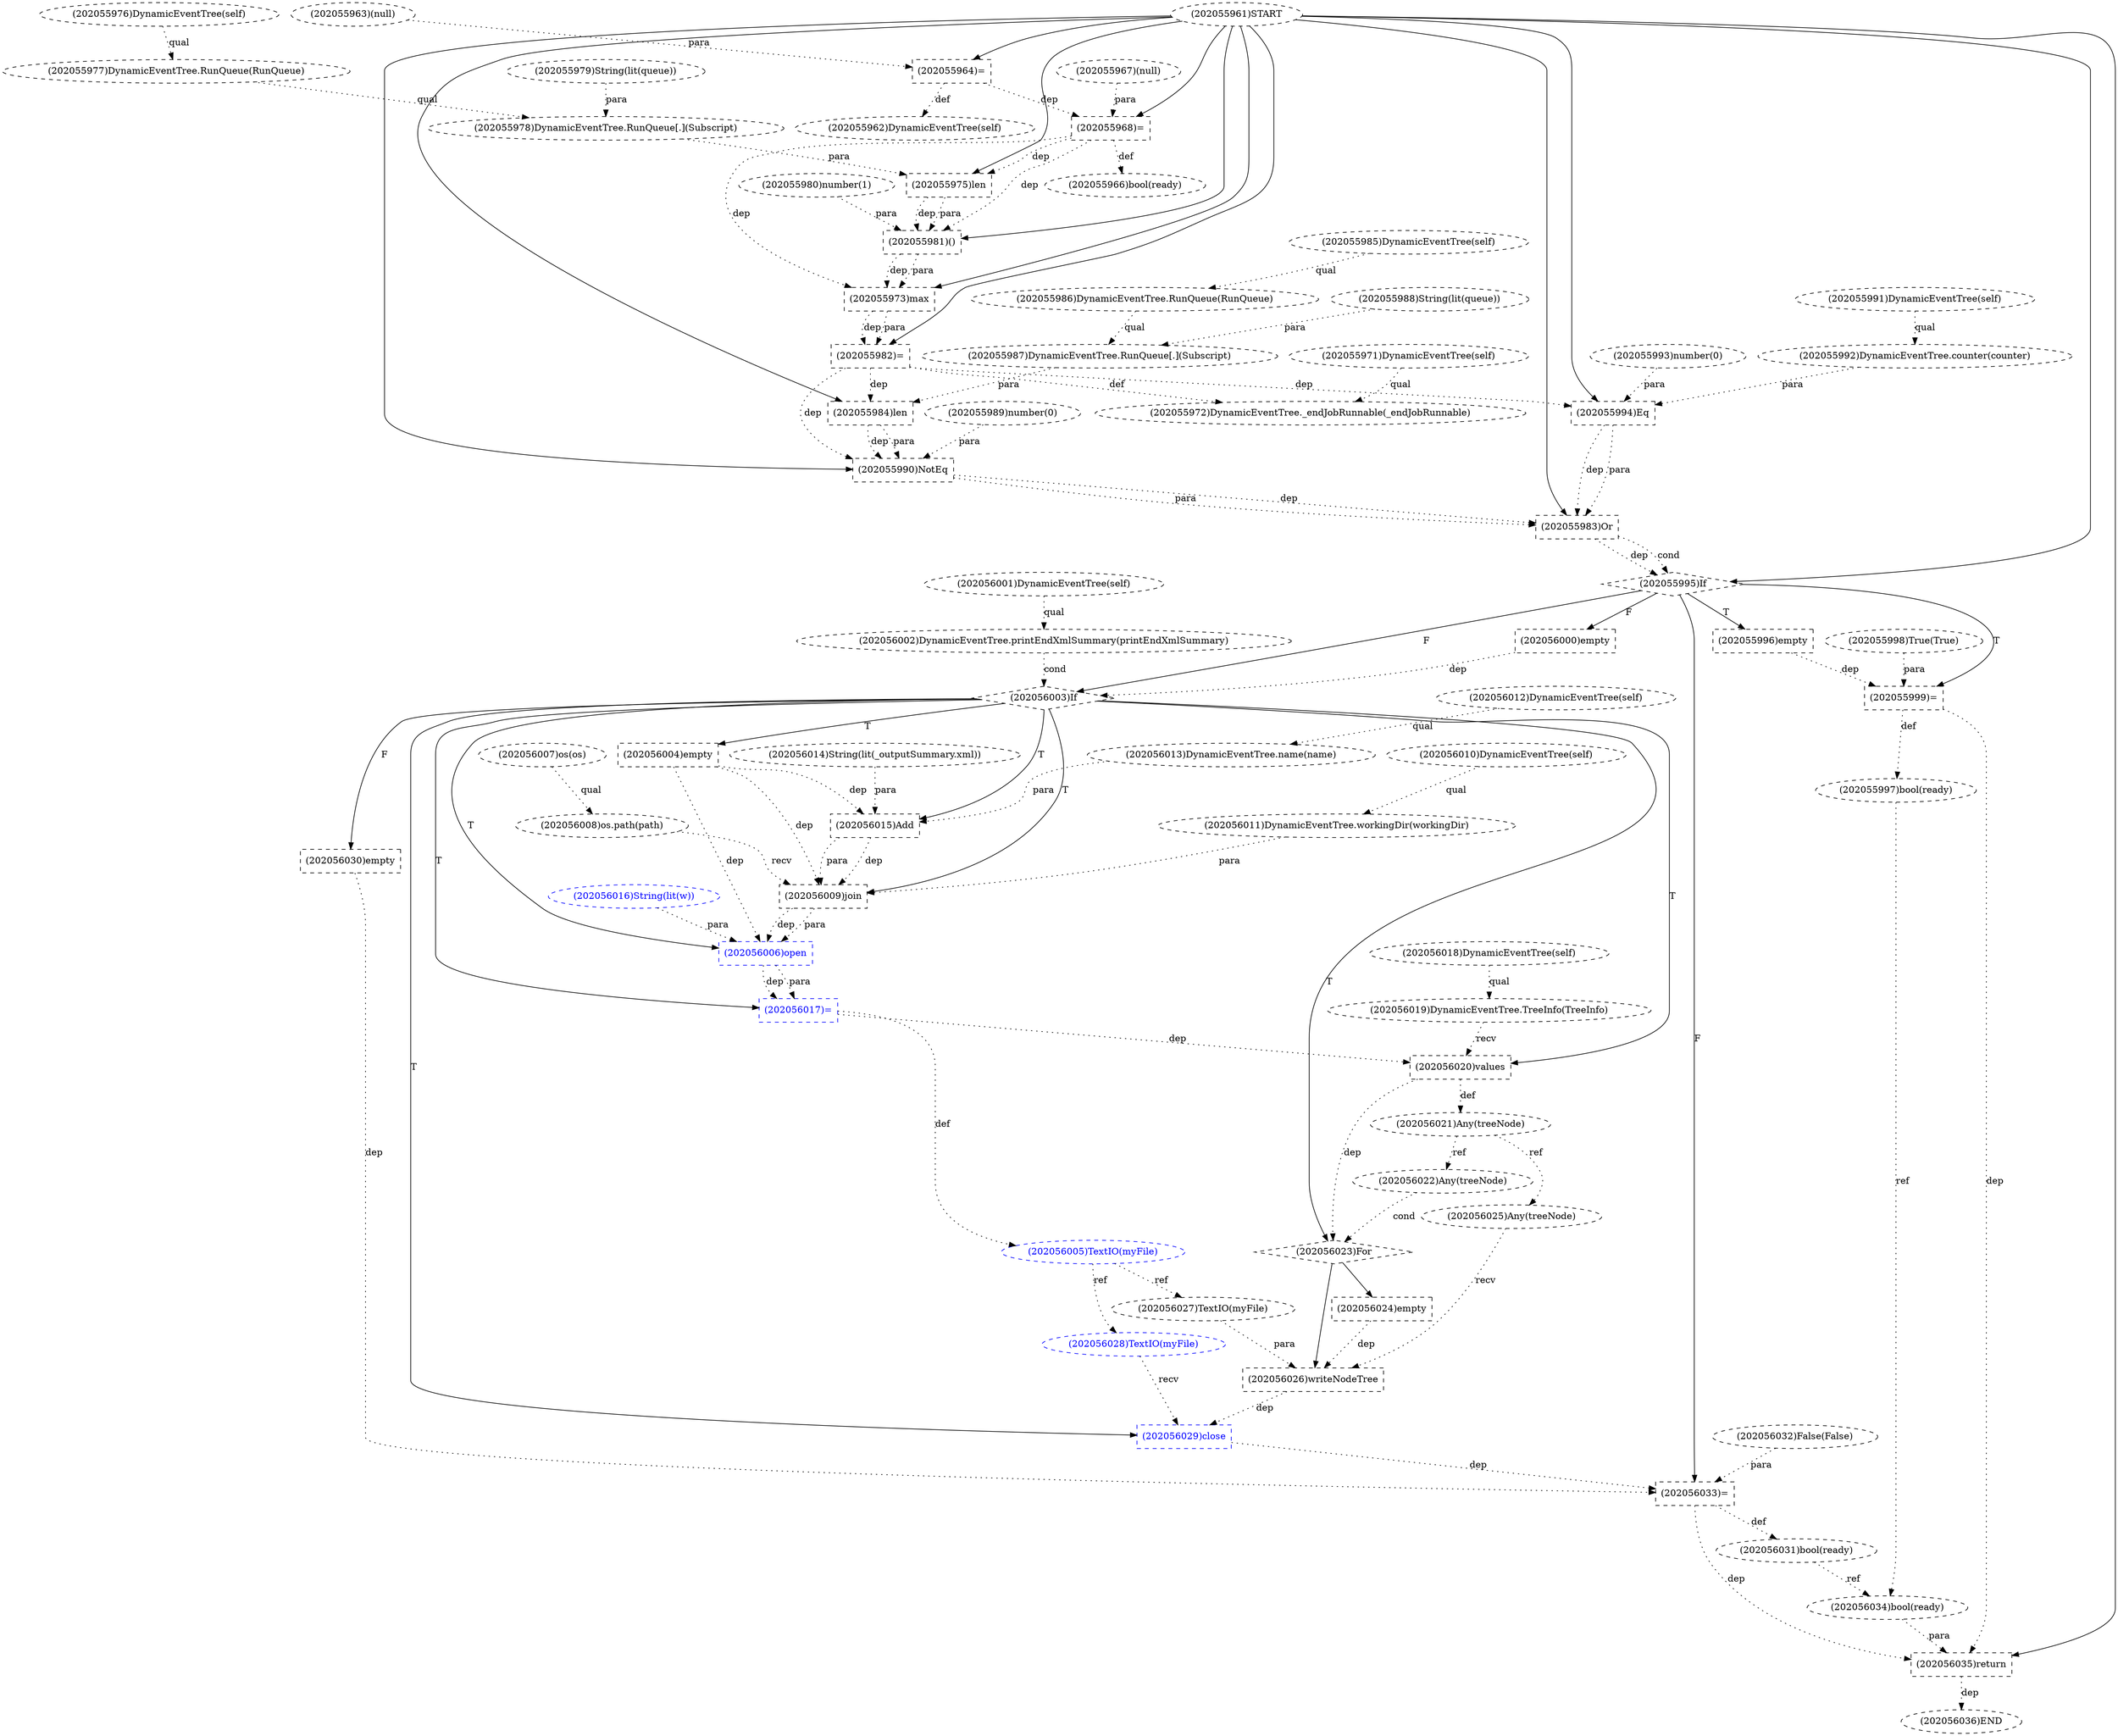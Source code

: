 digraph G {
1 [label="(202056015)Add" shape=box style=dashed]
2 [label="(202056006)open" shape=box style=dashed color=blue fontcolor=blue]
3 [label="(202055981)()" shape=box style=dashed]
4 [label="(202056035)return" shape=box style=dashed]
5 [label="(202055999)=" shape=box style=dashed]
6 [label="(202056025)Any(treeNode)" shape=ellipse style=dashed]
7 [label="(202055973)max" shape=box style=dashed]
8 [label="(202056023)For" shape=diamond style=dashed]
9 [label="(202056005)TextIO(myFile)" shape=ellipse style=dashed color=blue fontcolor=blue]
10 [label="(202055962)DynamicEventTree(self)" shape=ellipse style=dashed]
11 [label="(202055976)DynamicEventTree(self)" shape=ellipse style=dashed]
12 [label="(202055988)String(lit(queue))" shape=ellipse style=dashed]
13 [label="(202056010)DynamicEventTree(self)" shape=ellipse style=dashed]
14 [label="(202056019)DynamicEventTree.TreeInfo(TreeInfo)" shape=ellipse style=dashed]
15 [label="(202056020)values" shape=box style=dashed]
16 [label="(202055980)number(1)" shape=ellipse style=dashed]
17 [label="(202056036)END" style=dashed]
18 [label="(202056011)DynamicEventTree.workingDir(workingDir)" shape=ellipse style=dashed]
19 [label="(202055964)=" shape=box style=dashed]
20 [label="(202056030)empty" shape=box style=dashed]
21 [label="(202055984)len" shape=box style=dashed]
22 [label="(202055998)True(True)" shape=ellipse style=dashed]
23 [label="(202056007)os(os)" shape=ellipse style=dashed]
24 [label="(202056027)TextIO(myFile)" shape=ellipse style=dashed]
25 [label="(202056028)TextIO(myFile)" shape=ellipse style=dashed color=blue fontcolor=blue]
26 [label="(202055993)number(0)" shape=ellipse style=dashed]
27 [label="(202055996)empty" shape=box style=dashed]
28 [label="(202055985)DynamicEventTree(self)" shape=ellipse style=dashed]
29 [label="(202056024)empty" shape=box style=dashed]
30 [label="(202055968)=" shape=box style=dashed]
31 [label="(202056001)DynamicEventTree(self)" shape=ellipse style=dashed]
32 [label="(202055971)DynamicEventTree(self)" shape=ellipse style=dashed]
33 [label="(202055967)(null)" shape=ellipse style=dashed]
34 [label="(202056021)Any(treeNode)" shape=ellipse style=dashed]
35 [label="(202056022)Any(treeNode)" shape=ellipse style=dashed]
36 [label="(202056029)close" shape=box style=dashed color=blue fontcolor=blue]
37 [label="(202055989)number(0)" shape=ellipse style=dashed]
38 [label="(202056032)False(False)" shape=ellipse style=dashed]
39 [label="(202056034)bool(ready)" shape=ellipse style=dashed]
40 [label="(202055987)DynamicEventTree.RunQueue[.](Subscript)" shape=ellipse style=dashed]
41 [label="(202055994)Eq" shape=box style=dashed]
42 [label="(202056003)If" shape=diamond style=dashed]
43 [label="(202056013)DynamicEventTree.name(name)" shape=ellipse style=dashed]
44 [label="(202055979)String(lit(queue))" shape=ellipse style=dashed]
45 [label="(202056009)join" shape=box style=dashed]
46 [label="(202055986)DynamicEventTree.RunQueue(RunQueue)" shape=ellipse style=dashed]
47 [label="(202055966)bool(ready)" shape=ellipse style=dashed]
48 [label="(202055961)START" style=dashed]
49 [label="(202055975)len" shape=box style=dashed]
50 [label="(202056018)DynamicEventTree(self)" shape=ellipse style=dashed]
51 [label="(202056002)DynamicEventTree.printEndXmlSummary(printEndXmlSummary)" shape=ellipse style=dashed]
52 [label="(202055995)If" shape=diamond style=dashed]
53 [label="(202056000)empty" shape=box style=dashed]
54 [label="(202055972)DynamicEventTree._endJobRunnable(_endJobRunnable)" shape=ellipse style=dashed]
55 [label="(202055997)bool(ready)" shape=ellipse style=dashed]
56 [label="(202056017)=" shape=box style=dashed color=blue fontcolor=blue]
57 [label="(202056031)bool(ready)" shape=ellipse style=dashed]
58 [label="(202055977)DynamicEventTree.RunQueue(RunQueue)" shape=ellipse style=dashed]
59 [label="(202055983)Or" shape=box style=dashed]
60 [label="(202055991)DynamicEventTree(self)" shape=ellipse style=dashed]
61 [label="(202056014)String(lit(_outputSummary.xml))" shape=ellipse style=dashed]
62 [label="(202056026)writeNodeTree" shape=box style=dashed]
63 [label="(202056016)String(lit(w))" shape=ellipse style=dashed color=blue fontcolor=blue]
64 [label="(202055990)NotEq" shape=box style=dashed]
65 [label="(202056008)os.path(path)" shape=ellipse style=dashed]
66 [label="(202055978)DynamicEventTree.RunQueue[.](Subscript)" shape=ellipse style=dashed]
67 [label="(202055982)=" shape=box style=dashed]
68 [label="(202055992)DynamicEventTree.counter(counter)" shape=ellipse style=dashed]
69 [label="(202056004)empty" shape=box style=dashed]
70 [label="(202056012)DynamicEventTree(self)" shape=ellipse style=dashed]
71 [label="(202056033)=" shape=box style=dashed]
72 [label="(202055963)(null)" shape=ellipse style=dashed]
42 -> 1 [label="T"];
43 -> 1 [label="para" style=dotted];
61 -> 1 [label="para" style=dotted];
69 -> 1 [label="dep" style=dotted];
42 -> 2 [label="T"];
45 -> 2 [label="dep" style=dotted];
45 -> 2 [label="para" style=dotted];
63 -> 2 [label="para" style=dotted];
69 -> 2 [label="dep" style=dotted];
48 -> 3 [label="" style=solid];
49 -> 3 [label="dep" style=dotted];
49 -> 3 [label="para" style=dotted];
16 -> 3 [label="para" style=dotted];
30 -> 3 [label="dep" style=dotted];
48 -> 4 [label="" style=solid];
39 -> 4 [label="para" style=dotted];
71 -> 4 [label="dep" style=dotted];
5 -> 4 [label="dep" style=dotted];
52 -> 5 [label="T"];
22 -> 5 [label="para" style=dotted];
27 -> 5 [label="dep" style=dotted];
34 -> 6 [label="ref" style=dotted];
48 -> 7 [label="" style=solid];
3 -> 7 [label="dep" style=dotted];
3 -> 7 [label="para" style=dotted];
30 -> 7 [label="dep" style=dotted];
42 -> 8 [label="T"];
15 -> 8 [label="dep" style=dotted];
35 -> 8 [label="cond" style=dotted];
56 -> 9 [label="def" style=dotted];
19 -> 10 [label="def" style=dotted];
50 -> 14 [label="qual" style=dotted];
42 -> 15 [label="T"];
14 -> 15 [label="recv" style=dotted];
56 -> 15 [label="dep" style=dotted];
4 -> 17 [label="dep" style=dotted];
13 -> 18 [label="qual" style=dotted];
48 -> 19 [label="" style=solid];
72 -> 19 [label="para" style=dotted];
42 -> 20 [label="F"];
48 -> 21 [label="" style=solid];
40 -> 21 [label="para" style=dotted];
67 -> 21 [label="dep" style=dotted];
9 -> 24 [label="ref" style=dotted];
9 -> 25 [label="ref" style=dotted];
52 -> 27 [label="T"];
8 -> 29 [label="" style=solid];
48 -> 30 [label="" style=solid];
33 -> 30 [label="para" style=dotted];
19 -> 30 [label="dep" style=dotted];
15 -> 34 [label="def" style=dotted];
34 -> 35 [label="ref" style=dotted];
42 -> 36 [label="T"];
25 -> 36 [label="recv" style=dotted];
62 -> 36 [label="dep" style=dotted];
57 -> 39 [label="ref" style=dotted];
55 -> 39 [label="ref" style=dotted];
46 -> 40 [label="qual" style=dotted];
12 -> 40 [label="para" style=dotted];
48 -> 41 [label="" style=solid];
68 -> 41 [label="para" style=dotted];
26 -> 41 [label="para" style=dotted];
67 -> 41 [label="dep" style=dotted];
52 -> 42 [label="F"];
51 -> 42 [label="cond" style=dotted];
53 -> 42 [label="dep" style=dotted];
70 -> 43 [label="qual" style=dotted];
42 -> 45 [label="T"];
65 -> 45 [label="recv" style=dotted];
18 -> 45 [label="para" style=dotted];
1 -> 45 [label="dep" style=dotted];
1 -> 45 [label="para" style=dotted];
69 -> 45 [label="dep" style=dotted];
28 -> 46 [label="qual" style=dotted];
30 -> 47 [label="def" style=dotted];
48 -> 49 [label="" style=solid];
66 -> 49 [label="para" style=dotted];
30 -> 49 [label="dep" style=dotted];
31 -> 51 [label="qual" style=dotted];
48 -> 52 [label="" style=solid];
59 -> 52 [label="dep" style=dotted];
59 -> 52 [label="cond" style=dotted];
52 -> 53 [label="F"];
32 -> 54 [label="qual" style=dotted];
67 -> 54 [label="def" style=dotted];
5 -> 55 [label="def" style=dotted];
42 -> 56 [label="T"];
2 -> 56 [label="dep" style=dotted];
2 -> 56 [label="para" style=dotted];
71 -> 57 [label="def" style=dotted];
11 -> 58 [label="qual" style=dotted];
48 -> 59 [label="" style=solid];
64 -> 59 [label="dep" style=dotted];
64 -> 59 [label="para" style=dotted];
41 -> 59 [label="dep" style=dotted];
41 -> 59 [label="para" style=dotted];
8 -> 62 [label="" style=solid];
6 -> 62 [label="recv" style=dotted];
24 -> 62 [label="para" style=dotted];
29 -> 62 [label="dep" style=dotted];
48 -> 64 [label="" style=solid];
21 -> 64 [label="dep" style=dotted];
21 -> 64 [label="para" style=dotted];
37 -> 64 [label="para" style=dotted];
67 -> 64 [label="dep" style=dotted];
23 -> 65 [label="qual" style=dotted];
58 -> 66 [label="qual" style=dotted];
44 -> 66 [label="para" style=dotted];
48 -> 67 [label="" style=solid];
7 -> 67 [label="dep" style=dotted];
7 -> 67 [label="para" style=dotted];
60 -> 68 [label="qual" style=dotted];
42 -> 69 [label="T"];
52 -> 71 [label="F"];
38 -> 71 [label="para" style=dotted];
36 -> 71 [label="dep" style=dotted];
20 -> 71 [label="dep" style=dotted];
}